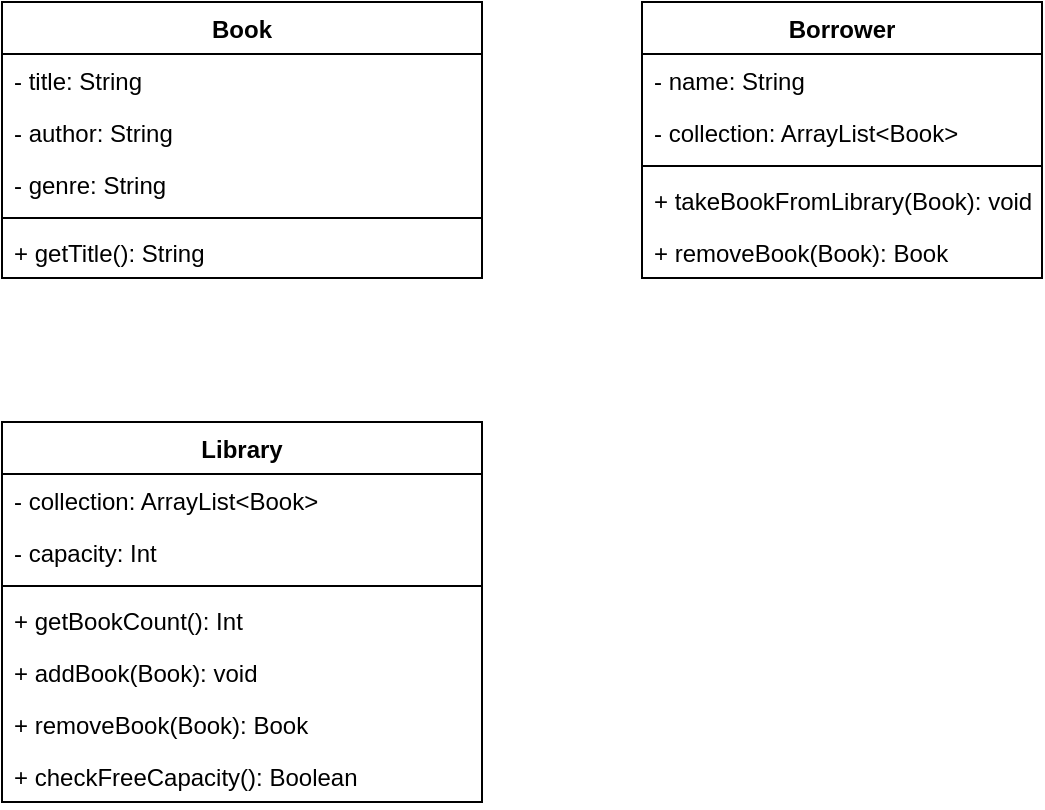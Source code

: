 <mxfile version="14.1.8" type="device"><diagram id="1oKBdgGQSh7096fPnRiQ" name="Page-1"><mxGraphModel dx="611" dy="593" grid="1" gridSize="10" guides="1" tooltips="1" connect="1" arrows="1" fold="1" page="1" pageScale="1" pageWidth="827" pageHeight="1169" math="0" shadow="0"><root><mxCell id="0"/><mxCell id="1" parent="0"/><mxCell id="cHmU-KHM64IfgBQReX5T-31" value="Book" style="swimlane;fontStyle=1;align=center;verticalAlign=top;childLayout=stackLayout;horizontal=1;startSize=26;horizontalStack=0;resizeParent=1;resizeParentMax=0;resizeLast=0;collapsible=1;marginBottom=0;" parent="1" vertex="1"><mxGeometry x="60" y="70" width="240" height="138" as="geometry"/></mxCell><mxCell id="cHmU-KHM64IfgBQReX5T-32" value="- title: String" style="text;strokeColor=none;fillColor=none;align=left;verticalAlign=top;spacingLeft=4;spacingRight=4;overflow=hidden;rotatable=0;points=[[0,0.5],[1,0.5]];portConstraint=eastwest;" parent="cHmU-KHM64IfgBQReX5T-31" vertex="1"><mxGeometry y="26" width="240" height="26" as="geometry"/></mxCell><mxCell id="cHmU-KHM64IfgBQReX5T-70" value="- author: String" style="text;strokeColor=none;fillColor=none;align=left;verticalAlign=top;spacingLeft=4;spacingRight=4;overflow=hidden;rotatable=0;points=[[0,0.5],[1,0.5]];portConstraint=eastwest;" parent="cHmU-KHM64IfgBQReX5T-31" vertex="1"><mxGeometry y="52" width="240" height="26" as="geometry"/></mxCell><mxCell id="cHmU-KHM64IfgBQReX5T-71" value="- genre: String" style="text;strokeColor=none;fillColor=none;align=left;verticalAlign=top;spacingLeft=4;spacingRight=4;overflow=hidden;rotatable=0;points=[[0,0.5],[1,0.5]];portConstraint=eastwest;" parent="cHmU-KHM64IfgBQReX5T-31" vertex="1"><mxGeometry y="78" width="240" height="26" as="geometry"/></mxCell><mxCell id="cHmU-KHM64IfgBQReX5T-33" value="" style="line;strokeWidth=1;fillColor=none;align=left;verticalAlign=middle;spacingTop=-1;spacingLeft=3;spacingRight=3;rotatable=0;labelPosition=right;points=[];portConstraint=eastwest;" parent="cHmU-KHM64IfgBQReX5T-31" vertex="1"><mxGeometry y="104" width="240" height="8" as="geometry"/></mxCell><mxCell id="cHmU-KHM64IfgBQReX5T-34" value="+ getTitle(): String" style="text;strokeColor=none;fillColor=none;align=left;verticalAlign=top;spacingLeft=4;spacingRight=4;overflow=hidden;rotatable=0;points=[[0,0.5],[1,0.5]];portConstraint=eastwest;" parent="cHmU-KHM64IfgBQReX5T-31" vertex="1"><mxGeometry y="112" width="240" height="26" as="geometry"/></mxCell><mxCell id="cHmU-KHM64IfgBQReX5T-98" value="Library" style="swimlane;fontStyle=1;align=center;verticalAlign=top;childLayout=stackLayout;horizontal=1;startSize=26;horizontalStack=0;resizeParent=1;resizeParentMax=0;resizeLast=0;collapsible=1;marginBottom=0;" parent="1" vertex="1"><mxGeometry x="60" y="280" width="240" height="190" as="geometry"/></mxCell><mxCell id="cHmU-KHM64IfgBQReX5T-99" value="- collection: ArrayList&lt;Book&gt;" style="text;strokeColor=none;fillColor=none;align=left;verticalAlign=top;spacingLeft=4;spacingRight=4;overflow=hidden;rotatable=0;points=[[0,0.5],[1,0.5]];portConstraint=eastwest;" parent="cHmU-KHM64IfgBQReX5T-98" vertex="1"><mxGeometry y="26" width="240" height="26" as="geometry"/></mxCell><mxCell id="cHmU-KHM64IfgBQReX5T-116" value="- capacity: Int" style="text;strokeColor=none;fillColor=none;align=left;verticalAlign=top;spacingLeft=4;spacingRight=4;overflow=hidden;rotatable=0;points=[[0,0.5],[1,0.5]];portConstraint=eastwest;" parent="cHmU-KHM64IfgBQReX5T-98" vertex="1"><mxGeometry y="52" width="240" height="26" as="geometry"/></mxCell><mxCell id="cHmU-KHM64IfgBQReX5T-100" value="" style="line;strokeWidth=1;fillColor=none;align=left;verticalAlign=middle;spacingTop=-1;spacingLeft=3;spacingRight=3;rotatable=0;labelPosition=right;points=[];portConstraint=eastwest;" parent="cHmU-KHM64IfgBQReX5T-98" vertex="1"><mxGeometry y="78" width="240" height="8" as="geometry"/></mxCell><mxCell id="cHmU-KHM64IfgBQReX5T-101" value="+ getBookCount(): Int" style="text;strokeColor=none;fillColor=none;align=left;verticalAlign=top;spacingLeft=4;spacingRight=4;overflow=hidden;rotatable=0;points=[[0,0.5],[1,0.5]];portConstraint=eastwest;" parent="cHmU-KHM64IfgBQReX5T-98" vertex="1"><mxGeometry y="86" width="240" height="26" as="geometry"/></mxCell><mxCell id="cHmU-KHM64IfgBQReX5T-110" value="+ addBook(Book): void" style="text;strokeColor=none;fillColor=none;align=left;verticalAlign=top;spacingLeft=4;spacingRight=4;overflow=hidden;rotatable=0;points=[[0,0.5],[1,0.5]];portConstraint=eastwest;" parent="cHmU-KHM64IfgBQReX5T-98" vertex="1"><mxGeometry y="112" width="240" height="26" as="geometry"/></mxCell><mxCell id="cHmU-KHM64IfgBQReX5T-124" value="+ removeBook(Book): Book" style="text;strokeColor=none;fillColor=none;align=left;verticalAlign=top;spacingLeft=4;spacingRight=4;overflow=hidden;rotatable=0;points=[[0,0.5],[1,0.5]];portConstraint=eastwest;" parent="cHmU-KHM64IfgBQReX5T-98" vertex="1"><mxGeometry y="138" width="240" height="26" as="geometry"/></mxCell><mxCell id="cHmU-KHM64IfgBQReX5T-106" value="+ checkFreeCapacity(): Boolean" style="text;strokeColor=none;fillColor=none;align=left;verticalAlign=top;spacingLeft=4;spacingRight=4;overflow=hidden;rotatable=0;points=[[0,0.5],[1,0.5]];portConstraint=eastwest;" parent="cHmU-KHM64IfgBQReX5T-98" vertex="1"><mxGeometry y="164" width="240" height="26" as="geometry"/></mxCell><mxCell id="cHmU-KHM64IfgBQReX5T-117" value="Borrower" style="swimlane;fontStyle=1;align=center;verticalAlign=top;childLayout=stackLayout;horizontal=1;startSize=26;horizontalStack=0;resizeParent=1;resizeParentMax=0;resizeLast=0;collapsible=1;marginBottom=0;" parent="1" vertex="1"><mxGeometry x="380" y="70" width="200" height="138" as="geometry"/></mxCell><mxCell id="cHmU-KHM64IfgBQReX5T-118" value="- name: String" style="text;strokeColor=none;fillColor=none;align=left;verticalAlign=top;spacingLeft=4;spacingRight=4;overflow=hidden;rotatable=0;points=[[0,0.5],[1,0.5]];portConstraint=eastwest;" parent="cHmU-KHM64IfgBQReX5T-117" vertex="1"><mxGeometry y="26" width="200" height="26" as="geometry"/></mxCell><mxCell id="cHmU-KHM64IfgBQReX5T-121" value="- collection: ArrayList&lt;Book&gt;" style="text;strokeColor=none;fillColor=none;align=left;verticalAlign=top;spacingLeft=4;spacingRight=4;overflow=hidden;rotatable=0;points=[[0,0.5],[1,0.5]];portConstraint=eastwest;" parent="cHmU-KHM64IfgBQReX5T-117" vertex="1"><mxGeometry y="52" width="200" height="26" as="geometry"/></mxCell><mxCell id="cHmU-KHM64IfgBQReX5T-119" value="" style="line;strokeWidth=1;fillColor=none;align=left;verticalAlign=middle;spacingTop=-1;spacingLeft=3;spacingRight=3;rotatable=0;labelPosition=right;points=[];portConstraint=eastwest;" parent="cHmU-KHM64IfgBQReX5T-117" vertex="1"><mxGeometry y="78" width="200" height="8" as="geometry"/></mxCell><mxCell id="cHmU-KHM64IfgBQReX5T-120" value="+ takeBookFromLibrary(Book): void" style="text;strokeColor=none;fillColor=none;align=left;verticalAlign=top;spacingLeft=4;spacingRight=4;overflow=hidden;rotatable=0;points=[[0,0.5],[1,0.5]];portConstraint=eastwest;" parent="cHmU-KHM64IfgBQReX5T-117" vertex="1"><mxGeometry y="86" width="200" height="26" as="geometry"/></mxCell><mxCell id="cHmU-KHM64IfgBQReX5T-123" value="+ removeBook(Book): Book" style="text;strokeColor=none;fillColor=none;align=left;verticalAlign=top;spacingLeft=4;spacingRight=4;overflow=hidden;rotatable=0;points=[[0,0.5],[1,0.5]];portConstraint=eastwest;" parent="cHmU-KHM64IfgBQReX5T-117" vertex="1"><mxGeometry y="112" width="200" height="26" as="geometry"/></mxCell></root></mxGraphModel></diagram></mxfile>